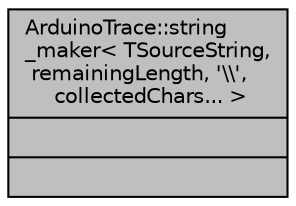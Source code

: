 digraph "ArduinoTrace::string_maker&lt; TSourceString, remainingLength, &apos;\\&apos;, collectedChars... &gt;"
{
 // LATEX_PDF_SIZE
  edge [fontname="Helvetica",fontsize="10",labelfontname="Helvetica",labelfontsize="10"];
  node [fontname="Helvetica",fontsize="10",shape=record];
  Node1 [label="{ArduinoTrace::string\l_maker\< TSourceString,\l remainingLength, '\\\\',\l collectedChars... \>\n||}",height=0.2,width=0.4,color="black", fillcolor="grey75", style="filled", fontcolor="black",tooltip=" "];
}
